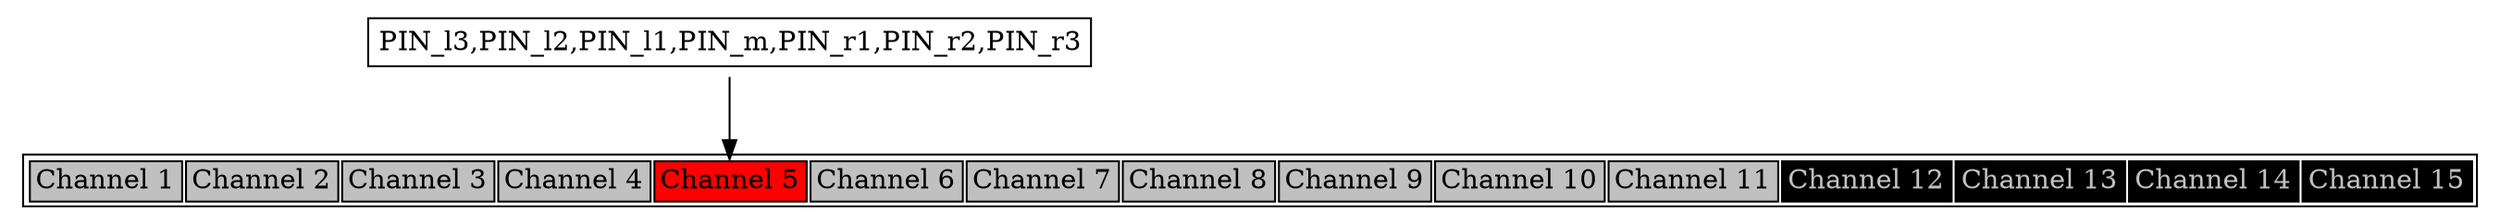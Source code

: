 

digraph H {

  parent [
   shape=plaintext
   label=<
     <table border='1' cellborder='1'>
       <tr>
            <td bgcolor="grey" port='chan_1'>Channel 1</td>
            <td bgcolor="grey" port='chan_2'>Channel 2</td>
            <td bgcolor="grey" port='chan_3'>Channel 3</td>
            <td bgcolor="grey" port='chan_4'>Channel 4</td>
            <td bgcolor="red" port='chan_5'>Channel 5</td>
            <td bgcolor="grey" port='chan_6'>Channel 6</td>
            <td bgcolor="grey" port='chan_7'>Channel 7</td>
            <td bgcolor="grey" port='chan_8'>Channel 8</td>
            <td bgcolor="grey" port='chan_9'>Channel 9</td>
            <td bgcolor="grey" port='chan_10'>Channel 10</td>
            <td bgcolor="grey" port='chan_11'>Channel 11</td>
            <td bgcolor="black" port='chan_12'><font color="grey">Channel 12</font></td>
            <td bgcolor="black" port='chan_13'><font color="grey">Channel 13</font></td>
            <td bgcolor="black" port='chan_14'><font color="grey">Channel 14</font></td>
            <td bgcolor="black" port='chan_15'><font color="grey">Channel 15</font></td>
         </tr>
     </table>
  >];

pub_chan_5 [
    shape=plaintext
    label=<
    <table border='1'  cellborder='0'>
      <tr><td>PIN_l3,PIN_l2,PIN_l1,PIN_m,PIN_r1,PIN_r2,PIN_r3</td></tr>
    </table>
    >];
pub_chan_5 -> parent: chan_5;


}
